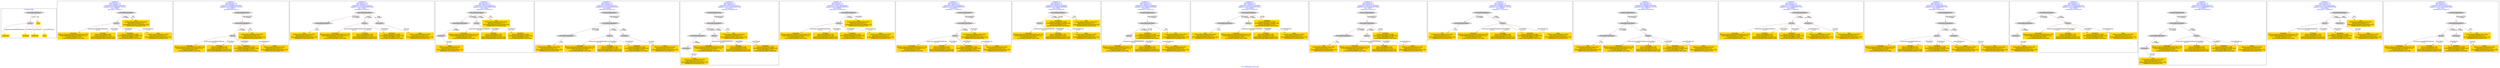 digraph n0 {
fontcolor="blue"
remincross="true"
label="s18-s-indianapolis-artists.xml"
subgraph cluster_0 {
label="1-correct model"
n2[style="filled",color="white",fillcolor="lightgray",label="CulturalHeritageObject1"];
n3[style="filled",color="white",fillcolor="lightgray",label="Person1"];
n4[shape="plaintext",style="filled",fillcolor="gold",label="title"];
n5[shape="plaintext",style="filled",fillcolor="gold",label="nationality"];
n6[shape="plaintext",style="filled",fillcolor="gold",label="birthDate"];
n7[shape="plaintext",style="filled",fillcolor="gold",label="deathDate"];
n8[shape="plaintext",style="filled",fillcolor="gold",label="name"];
}
subgraph cluster_1 {
label="candidate 0\nlink coherence:1.0\nnode coherence:1.0\nconfidence:0.49048897202399644\nmapping score:0.5968296573413322\ncost:5.99986\n-precision:1.0-recall:1.0"
n10[style="filled",color="white",fillcolor="lightgray",label="CulturalHeritageObject1"];
n11[style="filled",color="white",fillcolor="lightgray",label="Person1"];
n12[shape="plaintext",style="filled",fillcolor="gold",label="nationality\n[Person,countryAssociatedWithThePerson,0.716]\n[CulturalHeritageObject,provenance,0.113]\n[Concept,prefLabel,0.103]\n[CulturalHeritageObject,title,0.068]"];
n13[shape="plaintext",style="filled",fillcolor="gold",label="birthDate\n[Person,dateOfBirth,0.48]\n[Person,dateOfDeath,0.245]\n[CulturalHeritageObject,created,0.237]\n[Person,biographicalInformation,0.038]"];
n14[shape="plaintext",style="filled",fillcolor="gold",label="deathDate\n[Person,dateOfDeath,0.466]\n[CulturalHeritageObject,created,0.304]\n[Person,dateOfBirth,0.163]\n[CulturalHeritageObject,title,0.066]"];
n15[shape="plaintext",style="filled",fillcolor="gold",label="title\n[CulturalHeritageObject,title,0.361]\n[Document,classLink,0.271]\n[CulturalHeritageObject,description,0.205]\n[WebResource,classLink,0.162]"];
n16[shape="plaintext",style="filled",fillcolor="gold",label="name\n[Person,nameOfThePerson,0.429]\n[Document,classLink,0.315]\n[CulturalHeritageObject,provenance,0.134]\n[WebResource,classLink,0.122]"];
}
subgraph cluster_2 {
label="candidate 1\nlink coherence:1.0\nnode coherence:1.0\nconfidence:0.49048897202399644\nmapping score:0.5968296573413322\ncost:6.99974\n-precision:0.86-recall:1.0"
n18[style="filled",color="white",fillcolor="lightgray",label="CulturalHeritageObject1"];
n19[style="filled",color="white",fillcolor="lightgray",label="Person1"];
n20[style="filled",color="white",fillcolor="lightgray",label="EuropeanaAggregation1"];
n21[shape="plaintext",style="filled",fillcolor="gold",label="nationality\n[Person,countryAssociatedWithThePerson,0.716]\n[CulturalHeritageObject,provenance,0.113]\n[Concept,prefLabel,0.103]\n[CulturalHeritageObject,title,0.068]"];
n22[shape="plaintext",style="filled",fillcolor="gold",label="birthDate\n[Person,dateOfBirth,0.48]\n[Person,dateOfDeath,0.245]\n[CulturalHeritageObject,created,0.237]\n[Person,biographicalInformation,0.038]"];
n23[shape="plaintext",style="filled",fillcolor="gold",label="deathDate\n[Person,dateOfDeath,0.466]\n[CulturalHeritageObject,created,0.304]\n[Person,dateOfBirth,0.163]\n[CulturalHeritageObject,title,0.066]"];
n24[shape="plaintext",style="filled",fillcolor="gold",label="title\n[CulturalHeritageObject,title,0.361]\n[Document,classLink,0.271]\n[CulturalHeritageObject,description,0.205]\n[WebResource,classLink,0.162]"];
n25[shape="plaintext",style="filled",fillcolor="gold",label="name\n[Person,nameOfThePerson,0.429]\n[Document,classLink,0.315]\n[CulturalHeritageObject,provenance,0.134]\n[WebResource,classLink,0.122]"];
}
subgraph cluster_3 {
label="candidate 10\nlink coherence:1.0\nnode coherence:1.0\nconfidence:0.4678135405285161\nmapping score:0.5559378468428388\ncost:7.99981\n-precision:0.5-recall:0.67"
n27[style="filled",color="white",fillcolor="lightgray",label="CulturalHeritageObject1"];
n28[style="filled",color="white",fillcolor="lightgray",label="CulturalHeritageObject2"];
n29[style="filled",color="white",fillcolor="lightgray",label="Person1"];
n30[style="filled",color="white",fillcolor="lightgray",label="Document1"];
n31[shape="plaintext",style="filled",fillcolor="gold",label="nationality\n[Person,countryAssociatedWithThePerson,0.716]\n[CulturalHeritageObject,provenance,0.113]\n[Concept,prefLabel,0.103]\n[CulturalHeritageObject,title,0.068]"];
n32[shape="plaintext",style="filled",fillcolor="gold",label="name\n[Person,nameOfThePerson,0.429]\n[Document,classLink,0.315]\n[CulturalHeritageObject,provenance,0.134]\n[WebResource,classLink,0.122]"];
n33[shape="plaintext",style="filled",fillcolor="gold",label="birthDate\n[Person,dateOfBirth,0.48]\n[Person,dateOfDeath,0.245]\n[CulturalHeritageObject,created,0.237]\n[Person,biographicalInformation,0.038]"];
n34[shape="plaintext",style="filled",fillcolor="gold",label="deathDate\n[Person,dateOfDeath,0.466]\n[CulturalHeritageObject,created,0.304]\n[Person,dateOfBirth,0.163]\n[CulturalHeritageObject,title,0.066]"];
n35[shape="plaintext",style="filled",fillcolor="gold",label="title\n[CulturalHeritageObject,title,0.361]\n[Document,classLink,0.271]\n[CulturalHeritageObject,description,0.205]\n[WebResource,classLink,0.162]"];
}
subgraph cluster_4 {
label="candidate 11\nlink coherence:1.0\nnode coherence:1.0\nconfidence:0.4678135405285161\nmapping score:0.5559378468428388\ncost:7.99983\n-precision:0.62-recall:0.83"
n37[style="filled",color="white",fillcolor="lightgray",label="CulturalHeritageObject1"];
n38[style="filled",color="white",fillcolor="lightgray",label="CulturalHeritageObject2"];
n39[style="filled",color="white",fillcolor="lightgray",label="Person1"];
n40[style="filled",color="white",fillcolor="lightgray",label="Document2"];
n41[shape="plaintext",style="filled",fillcolor="gold",label="nationality\n[Person,countryAssociatedWithThePerson,0.716]\n[CulturalHeritageObject,provenance,0.113]\n[Concept,prefLabel,0.103]\n[CulturalHeritageObject,title,0.068]"];
n42[shape="plaintext",style="filled",fillcolor="gold",label="birthDate\n[Person,dateOfBirth,0.48]\n[Person,dateOfDeath,0.245]\n[CulturalHeritageObject,created,0.237]\n[Person,biographicalInformation,0.038]"];
n43[shape="plaintext",style="filled",fillcolor="gold",label="deathDate\n[Person,dateOfDeath,0.466]\n[CulturalHeritageObject,created,0.304]\n[Person,dateOfBirth,0.163]\n[CulturalHeritageObject,title,0.066]"];
n44[shape="plaintext",style="filled",fillcolor="gold",label="title\n[CulturalHeritageObject,title,0.361]\n[Document,classLink,0.271]\n[CulturalHeritageObject,description,0.205]\n[WebResource,classLink,0.162]"];
n45[shape="plaintext",style="filled",fillcolor="gold",label="name\n[Person,nameOfThePerson,0.429]\n[Document,classLink,0.315]\n[CulturalHeritageObject,provenance,0.134]\n[WebResource,classLink,0.122]"];
}
subgraph cluster_5 {
label="candidate 12\nlink coherence:1.0\nnode coherence:1.0\nconfidence:0.4678135405285161\nmapping score:0.5559378468428388\ncost:8.99969\n-precision:0.44-recall:0.67"
n47[style="filled",color="white",fillcolor="lightgray",label="CulturalHeritageObject1"];
n48[style="filled",color="white",fillcolor="lightgray",label="CulturalHeritageObject2"];
n49[style="filled",color="white",fillcolor="lightgray",label="Person1"];
n50[style="filled",color="white",fillcolor="lightgray",label="Document1"];
n51[style="filled",color="white",fillcolor="lightgray",label="EuropeanaAggregation1"];
n52[shape="plaintext",style="filled",fillcolor="gold",label="nationality\n[Person,countryAssociatedWithThePerson,0.716]\n[CulturalHeritageObject,provenance,0.113]\n[Concept,prefLabel,0.103]\n[CulturalHeritageObject,title,0.068]"];
n53[shape="plaintext",style="filled",fillcolor="gold",label="name\n[Person,nameOfThePerson,0.429]\n[Document,classLink,0.315]\n[CulturalHeritageObject,provenance,0.134]\n[WebResource,classLink,0.122]"];
n54[shape="plaintext",style="filled",fillcolor="gold",label="birthDate\n[Person,dateOfBirth,0.48]\n[Person,dateOfDeath,0.245]\n[CulturalHeritageObject,created,0.237]\n[Person,biographicalInformation,0.038]"];
n55[shape="plaintext",style="filled",fillcolor="gold",label="deathDate\n[Person,dateOfDeath,0.466]\n[CulturalHeritageObject,created,0.304]\n[Person,dateOfBirth,0.163]\n[CulturalHeritageObject,title,0.066]"];
n56[shape="plaintext",style="filled",fillcolor="gold",label="title\n[CulturalHeritageObject,title,0.361]\n[Document,classLink,0.271]\n[CulturalHeritageObject,description,0.205]\n[WebResource,classLink,0.162]"];
}
subgraph cluster_6 {
label="candidate 13\nlink coherence:1.0\nnode coherence:1.0\nconfidence:0.4678135405285161\nmapping score:0.5559378468428388\ncost:8.99971\n-precision:0.56-recall:0.83"
n58[style="filled",color="white",fillcolor="lightgray",label="CulturalHeritageObject1"];
n59[style="filled",color="white",fillcolor="lightgray",label="CulturalHeritageObject2"];
n60[style="filled",color="white",fillcolor="lightgray",label="Person1"];
n61[style="filled",color="white",fillcolor="lightgray",label="Document2"];
n62[style="filled",color="white",fillcolor="lightgray",label="EuropeanaAggregation1"];
n63[shape="plaintext",style="filled",fillcolor="gold",label="nationality\n[Person,countryAssociatedWithThePerson,0.716]\n[CulturalHeritageObject,provenance,0.113]\n[Concept,prefLabel,0.103]\n[CulturalHeritageObject,title,0.068]"];
n64[shape="plaintext",style="filled",fillcolor="gold",label="birthDate\n[Person,dateOfBirth,0.48]\n[Person,dateOfDeath,0.245]\n[CulturalHeritageObject,created,0.237]\n[Person,biographicalInformation,0.038]"];
n65[shape="plaintext",style="filled",fillcolor="gold",label="deathDate\n[Person,dateOfDeath,0.466]\n[CulturalHeritageObject,created,0.304]\n[Person,dateOfBirth,0.163]\n[CulturalHeritageObject,title,0.066]"];
n66[shape="plaintext",style="filled",fillcolor="gold",label="title\n[CulturalHeritageObject,title,0.361]\n[Document,classLink,0.271]\n[CulturalHeritageObject,description,0.205]\n[WebResource,classLink,0.162]"];
n67[shape="plaintext",style="filled",fillcolor="gold",label="name\n[Person,nameOfThePerson,0.429]\n[Document,classLink,0.315]\n[CulturalHeritageObject,provenance,0.134]\n[WebResource,classLink,0.122]"];
}
subgraph cluster_7 {
label="candidate 14\nlink coherence:1.0\nnode coherence:1.0\nconfidence:0.4593174405906426\nmapping score:0.5864391468635476\ncost:5.99986\n-precision:0.83-recall:0.83"
n69[style="filled",color="white",fillcolor="lightgray",label="CulturalHeritageObject1"];
n70[style="filled",color="white",fillcolor="lightgray",label="Person1"];
n71[shape="plaintext",style="filled",fillcolor="gold",label="nationality\n[Person,countryAssociatedWithThePerson,0.716]\n[CulturalHeritageObject,provenance,0.113]\n[Concept,prefLabel,0.103]\n[CulturalHeritageObject,title,0.068]"];
n72[shape="plaintext",style="filled",fillcolor="gold",label="birthDate\n[Person,dateOfBirth,0.48]\n[Person,dateOfDeath,0.245]\n[CulturalHeritageObject,created,0.237]\n[Person,biographicalInformation,0.038]"];
n73[shape="plaintext",style="filled",fillcolor="gold",label="deathDate\n[Person,dateOfDeath,0.466]\n[CulturalHeritageObject,created,0.304]\n[Person,dateOfBirth,0.163]\n[CulturalHeritageObject,title,0.066]"];
n74[shape="plaintext",style="filled",fillcolor="gold",label="title\n[CulturalHeritageObject,title,0.361]\n[Document,classLink,0.271]\n[CulturalHeritageObject,description,0.205]\n[WebResource,classLink,0.162]"];
n75[shape="plaintext",style="filled",fillcolor="gold",label="name\n[Person,nameOfThePerson,0.429]\n[Document,classLink,0.315]\n[CulturalHeritageObject,provenance,0.134]\n[WebResource,classLink,0.122]"];
}
subgraph cluster_8 {
label="candidate 15\nlink coherence:1.0\nnode coherence:1.0\nconfidence:0.4593174405906426\nmapping score:0.5864391468635476\ncost:6.99974\n-precision:0.71-recall:0.83"
n77[style="filled",color="white",fillcolor="lightgray",label="CulturalHeritageObject1"];
n78[style="filled",color="white",fillcolor="lightgray",label="Person1"];
n79[style="filled",color="white",fillcolor="lightgray",label="EuropeanaAggregation1"];
n80[shape="plaintext",style="filled",fillcolor="gold",label="nationality\n[Person,countryAssociatedWithThePerson,0.716]\n[CulturalHeritageObject,provenance,0.113]\n[Concept,prefLabel,0.103]\n[CulturalHeritageObject,title,0.068]"];
n81[shape="plaintext",style="filled",fillcolor="gold",label="birthDate\n[Person,dateOfBirth,0.48]\n[Person,dateOfDeath,0.245]\n[CulturalHeritageObject,created,0.237]\n[Person,biographicalInformation,0.038]"];
n82[shape="plaintext",style="filled",fillcolor="gold",label="deathDate\n[Person,dateOfDeath,0.466]\n[CulturalHeritageObject,created,0.304]\n[Person,dateOfBirth,0.163]\n[CulturalHeritageObject,title,0.066]"];
n83[shape="plaintext",style="filled",fillcolor="gold",label="title\n[CulturalHeritageObject,title,0.361]\n[Document,classLink,0.271]\n[CulturalHeritageObject,description,0.205]\n[WebResource,classLink,0.162]"];
n84[shape="plaintext",style="filled",fillcolor="gold",label="name\n[Person,nameOfThePerson,0.429]\n[Document,classLink,0.315]\n[CulturalHeritageObject,provenance,0.134]\n[WebResource,classLink,0.122]"];
}
subgraph cluster_9 {
label="candidate 16\nlink coherence:1.0\nnode coherence:1.0\nconfidence:0.45804579214689484\nmapping score:0.586015264048965\ncost:5.99986\n-precision:0.83-recall:0.83"
n86[style="filled",color="white",fillcolor="lightgray",label="CulturalHeritageObject1"];
n87[style="filled",color="white",fillcolor="lightgray",label="Person1"];
n88[shape="plaintext",style="filled",fillcolor="gold",label="nationality\n[Person,countryAssociatedWithThePerson,0.716]\n[CulturalHeritageObject,provenance,0.113]\n[Concept,prefLabel,0.103]\n[CulturalHeritageObject,title,0.068]"];
n89[shape="plaintext",style="filled",fillcolor="gold",label="birthDate\n[Person,dateOfBirth,0.48]\n[Person,dateOfDeath,0.245]\n[CulturalHeritageObject,created,0.237]\n[Person,biographicalInformation,0.038]"];
n90[shape="plaintext",style="filled",fillcolor="gold",label="deathDate\n[Person,dateOfDeath,0.466]\n[CulturalHeritageObject,created,0.304]\n[Person,dateOfBirth,0.163]\n[CulturalHeritageObject,title,0.066]"];
n91[shape="plaintext",style="filled",fillcolor="gold",label="title\n[CulturalHeritageObject,title,0.361]\n[Document,classLink,0.271]\n[CulturalHeritageObject,description,0.205]\n[WebResource,classLink,0.162]"];
n92[shape="plaintext",style="filled",fillcolor="gold",label="name\n[Person,nameOfThePerson,0.429]\n[Document,classLink,0.315]\n[CulturalHeritageObject,provenance,0.134]\n[WebResource,classLink,0.122]"];
}
subgraph cluster_10 {
label="candidate 17\nlink coherence:1.0\nnode coherence:1.0\nconfidence:0.45804579214689484\nmapping score:0.586015264048965\ncost:6.99974\n-precision:0.71-recall:0.83"
n94[style="filled",color="white",fillcolor="lightgray",label="CulturalHeritageObject1"];
n95[style="filled",color="white",fillcolor="lightgray",label="Person1"];
n96[style="filled",color="white",fillcolor="lightgray",label="EuropeanaAggregation1"];
n97[shape="plaintext",style="filled",fillcolor="gold",label="nationality\n[Person,countryAssociatedWithThePerson,0.716]\n[CulturalHeritageObject,provenance,0.113]\n[Concept,prefLabel,0.103]\n[CulturalHeritageObject,title,0.068]"];
n98[shape="plaintext",style="filled",fillcolor="gold",label="birthDate\n[Person,dateOfBirth,0.48]\n[Person,dateOfDeath,0.245]\n[CulturalHeritageObject,created,0.237]\n[Person,biographicalInformation,0.038]"];
n99[shape="plaintext",style="filled",fillcolor="gold",label="deathDate\n[Person,dateOfDeath,0.466]\n[CulturalHeritageObject,created,0.304]\n[Person,dateOfBirth,0.163]\n[CulturalHeritageObject,title,0.066]"];
n100[shape="plaintext",style="filled",fillcolor="gold",label="title\n[CulturalHeritageObject,title,0.361]\n[Document,classLink,0.271]\n[CulturalHeritageObject,description,0.205]\n[WebResource,classLink,0.162]"];
n101[shape="plaintext",style="filled",fillcolor="gold",label="name\n[Person,nameOfThePerson,0.429]\n[Document,classLink,0.315]\n[CulturalHeritageObject,provenance,0.134]\n[WebResource,classLink,0.122]"];
}
subgraph cluster_11 {
label="candidate 18\nlink coherence:1.0\nnode coherence:1.0\nconfidence:0.45804579214689484\nmapping score:0.5526819307156315\ncost:6.99984\n-precision:0.57-recall:0.67"
n103[style="filled",color="white",fillcolor="lightgray",label="CulturalHeritageObject1"];
n104[style="filled",color="white",fillcolor="lightgray",label="CulturalHeritageObject2"];
n105[style="filled",color="white",fillcolor="lightgray",label="Person1"];
n106[shape="plaintext",style="filled",fillcolor="gold",label="nationality\n[Person,countryAssociatedWithThePerson,0.716]\n[CulturalHeritageObject,provenance,0.113]\n[Concept,prefLabel,0.103]\n[CulturalHeritageObject,title,0.068]"];
n107[shape="plaintext",style="filled",fillcolor="gold",label="birthDate\n[Person,dateOfBirth,0.48]\n[Person,dateOfDeath,0.245]\n[CulturalHeritageObject,created,0.237]\n[Person,biographicalInformation,0.038]"];
n108[shape="plaintext",style="filled",fillcolor="gold",label="deathDate\n[Person,dateOfDeath,0.466]\n[CulturalHeritageObject,created,0.304]\n[Person,dateOfBirth,0.163]\n[CulturalHeritageObject,title,0.066]"];
n109[shape="plaintext",style="filled",fillcolor="gold",label="title\n[CulturalHeritageObject,title,0.361]\n[Document,classLink,0.271]\n[CulturalHeritageObject,description,0.205]\n[WebResource,classLink,0.162]"];
n110[shape="plaintext",style="filled",fillcolor="gold",label="name\n[Person,nameOfThePerson,0.429]\n[Document,classLink,0.315]\n[CulturalHeritageObject,provenance,0.134]\n[WebResource,classLink,0.122]"];
}
subgraph cluster_12 {
label="candidate 19\nlink coherence:1.0\nnode coherence:1.0\nconfidence:0.45804579214689484\nmapping score:0.5526819307156315\ncost:7.99972\n-precision:0.5-recall:0.67"
n112[style="filled",color="white",fillcolor="lightgray",label="CulturalHeritageObject1"];
n113[style="filled",color="white",fillcolor="lightgray",label="CulturalHeritageObject2"];
n114[style="filled",color="white",fillcolor="lightgray",label="Person1"];
n115[style="filled",color="white",fillcolor="lightgray",label="EuropeanaAggregation1"];
n116[shape="plaintext",style="filled",fillcolor="gold",label="nationality\n[Person,countryAssociatedWithThePerson,0.716]\n[CulturalHeritageObject,provenance,0.113]\n[Concept,prefLabel,0.103]\n[CulturalHeritageObject,title,0.068]"];
n117[shape="plaintext",style="filled",fillcolor="gold",label="birthDate\n[Person,dateOfBirth,0.48]\n[Person,dateOfDeath,0.245]\n[CulturalHeritageObject,created,0.237]\n[Person,biographicalInformation,0.038]"];
n118[shape="plaintext",style="filled",fillcolor="gold",label="deathDate\n[Person,dateOfDeath,0.466]\n[CulturalHeritageObject,created,0.304]\n[Person,dateOfBirth,0.163]\n[CulturalHeritageObject,title,0.066]"];
n119[shape="plaintext",style="filled",fillcolor="gold",label="title\n[CulturalHeritageObject,title,0.361]\n[Document,classLink,0.271]\n[CulturalHeritageObject,description,0.205]\n[WebResource,classLink,0.162]"];
n120[shape="plaintext",style="filled",fillcolor="gold",label="name\n[Person,nameOfThePerson,0.429]\n[Document,classLink,0.315]\n[CulturalHeritageObject,provenance,0.134]\n[WebResource,classLink,0.122]"];
}
subgraph cluster_13 {
label="candidate 2\nlink coherence:1.0\nnode coherence:1.0\nconfidence:0.49048897202399644\nmapping score:0.5968296573413322\ncost:6.99984\n-precision:0.71-recall:0.83"
n122[style="filled",color="white",fillcolor="lightgray",label="CulturalHeritageObject1"];
n123[style="filled",color="white",fillcolor="lightgray",label="CulturalHeritageObject2"];
n124[style="filled",color="white",fillcolor="lightgray",label="Person1"];
n125[shape="plaintext",style="filled",fillcolor="gold",label="nationality\n[Person,countryAssociatedWithThePerson,0.716]\n[CulturalHeritageObject,provenance,0.113]\n[Concept,prefLabel,0.103]\n[CulturalHeritageObject,title,0.068]"];
n126[shape="plaintext",style="filled",fillcolor="gold",label="birthDate\n[Person,dateOfBirth,0.48]\n[Person,dateOfDeath,0.245]\n[CulturalHeritageObject,created,0.237]\n[Person,biographicalInformation,0.038]"];
n127[shape="plaintext",style="filled",fillcolor="gold",label="deathDate\n[Person,dateOfDeath,0.466]\n[CulturalHeritageObject,created,0.304]\n[Person,dateOfBirth,0.163]\n[CulturalHeritageObject,title,0.066]"];
n128[shape="plaintext",style="filled",fillcolor="gold",label="title\n[CulturalHeritageObject,title,0.361]\n[Document,classLink,0.271]\n[CulturalHeritageObject,description,0.205]\n[WebResource,classLink,0.162]"];
n129[shape="plaintext",style="filled",fillcolor="gold",label="name\n[Person,nameOfThePerson,0.429]\n[Document,classLink,0.315]\n[CulturalHeritageObject,provenance,0.134]\n[WebResource,classLink,0.122]"];
}
subgraph cluster_14 {
label="candidate 3\nlink coherence:1.0\nnode coherence:1.0\nconfidence:0.49048897202399644\nmapping score:0.5968296573413322\ncost:7.99972\n-precision:0.62-recall:0.83"
n131[style="filled",color="white",fillcolor="lightgray",label="CulturalHeritageObject1"];
n132[style="filled",color="white",fillcolor="lightgray",label="CulturalHeritageObject2"];
n133[style="filled",color="white",fillcolor="lightgray",label="Person1"];
n134[style="filled",color="white",fillcolor="lightgray",label="EuropeanaAggregation1"];
n135[shape="plaintext",style="filled",fillcolor="gold",label="nationality\n[Person,countryAssociatedWithThePerson,0.716]\n[CulturalHeritageObject,provenance,0.113]\n[Concept,prefLabel,0.103]\n[CulturalHeritageObject,title,0.068]"];
n136[shape="plaintext",style="filled",fillcolor="gold",label="birthDate\n[Person,dateOfBirth,0.48]\n[Person,dateOfDeath,0.245]\n[CulturalHeritageObject,created,0.237]\n[Person,biographicalInformation,0.038]"];
n137[shape="plaintext",style="filled",fillcolor="gold",label="deathDate\n[Person,dateOfDeath,0.466]\n[CulturalHeritageObject,created,0.304]\n[Person,dateOfBirth,0.163]\n[CulturalHeritageObject,title,0.066]"];
n138[shape="plaintext",style="filled",fillcolor="gold",label="title\n[CulturalHeritageObject,title,0.361]\n[Document,classLink,0.271]\n[CulturalHeritageObject,description,0.205]\n[WebResource,classLink,0.162]"];
n139[shape="plaintext",style="filled",fillcolor="gold",label="name\n[Person,nameOfThePerson,0.429]\n[Document,classLink,0.315]\n[CulturalHeritageObject,provenance,0.134]\n[WebResource,classLink,0.122]"];
}
subgraph cluster_15 {
label="candidate 4\nlink coherence:1.0\nnode coherence:1.0\nconfidence:0.47242990796822937\nmapping score:0.5908099693227432\ncost:6.99983\n-precision:0.71-recall:0.83"
n141[style="filled",color="white",fillcolor="lightgray",label="CulturalHeritageObject1"];
n142[style="filled",color="white",fillcolor="lightgray",label="Person1"];
n143[style="filled",color="white",fillcolor="lightgray",label="Document1"];
n144[shape="plaintext",style="filled",fillcolor="gold",label="nationality\n[Person,countryAssociatedWithThePerson,0.716]\n[CulturalHeritageObject,provenance,0.113]\n[Concept,prefLabel,0.103]\n[CulturalHeritageObject,title,0.068]"];
n145[shape="plaintext",style="filled",fillcolor="gold",label="birthDate\n[Person,dateOfBirth,0.48]\n[Person,dateOfDeath,0.245]\n[CulturalHeritageObject,created,0.237]\n[Person,biographicalInformation,0.038]"];
n146[shape="plaintext",style="filled",fillcolor="gold",label="title\n[CulturalHeritageObject,title,0.361]\n[Document,classLink,0.271]\n[CulturalHeritageObject,description,0.205]\n[WebResource,classLink,0.162]"];
n147[shape="plaintext",style="filled",fillcolor="gold",label="deathDate\n[Person,dateOfDeath,0.466]\n[CulturalHeritageObject,created,0.304]\n[Person,dateOfBirth,0.163]\n[CulturalHeritageObject,title,0.066]"];
n148[shape="plaintext",style="filled",fillcolor="gold",label="name\n[Person,nameOfThePerson,0.429]\n[Document,classLink,0.315]\n[CulturalHeritageObject,provenance,0.134]\n[WebResource,classLink,0.122]"];
}
subgraph cluster_16 {
label="candidate 5\nlink coherence:1.0\nnode coherence:1.0\nconfidence:0.47242990796822937\nmapping score:0.5908099693227432\ncost:7.99971\n-precision:0.62-recall:0.83"
n150[style="filled",color="white",fillcolor="lightgray",label="CulturalHeritageObject1"];
n151[style="filled",color="white",fillcolor="lightgray",label="Person1"];
n152[style="filled",color="white",fillcolor="lightgray",label="Document1"];
n153[style="filled",color="white",fillcolor="lightgray",label="EuropeanaAggregation1"];
n154[shape="plaintext",style="filled",fillcolor="gold",label="nationality\n[Person,countryAssociatedWithThePerson,0.716]\n[CulturalHeritageObject,provenance,0.113]\n[Concept,prefLabel,0.103]\n[CulturalHeritageObject,title,0.068]"];
n155[shape="plaintext",style="filled",fillcolor="gold",label="birthDate\n[Person,dateOfBirth,0.48]\n[Person,dateOfDeath,0.245]\n[CulturalHeritageObject,created,0.237]\n[Person,biographicalInformation,0.038]"];
n156[shape="plaintext",style="filled",fillcolor="gold",label="title\n[CulturalHeritageObject,title,0.361]\n[Document,classLink,0.271]\n[CulturalHeritageObject,description,0.205]\n[WebResource,classLink,0.162]"];
n157[shape="plaintext",style="filled",fillcolor="gold",label="deathDate\n[Person,dateOfDeath,0.466]\n[CulturalHeritageObject,created,0.304]\n[Person,dateOfBirth,0.163]\n[CulturalHeritageObject,title,0.066]"];
n158[shape="plaintext",style="filled",fillcolor="gold",label="name\n[Person,nameOfThePerson,0.429]\n[Document,classLink,0.315]\n[CulturalHeritageObject,provenance,0.134]\n[WebResource,classLink,0.122]"];
}
subgraph cluster_17 {
label="candidate 6\nlink coherence:1.0\nnode coherence:1.0\nconfidence:0.47242990796822937\nmapping score:0.5908099693227432\ncost:7.99983\n-precision:0.62-recall:0.83"
n160[style="filled",color="white",fillcolor="lightgray",label="CulturalHeritageObject1"];
n161[style="filled",color="white",fillcolor="lightgray",label="CulturalHeritageObject2"];
n162[style="filled",color="white",fillcolor="lightgray",label="Person1"];
n163[style="filled",color="white",fillcolor="lightgray",label="Document2"];
n164[shape="plaintext",style="filled",fillcolor="gold",label="nationality\n[Person,countryAssociatedWithThePerson,0.716]\n[CulturalHeritageObject,provenance,0.113]\n[Concept,prefLabel,0.103]\n[CulturalHeritageObject,title,0.068]"];
n165[shape="plaintext",style="filled",fillcolor="gold",label="birthDate\n[Person,dateOfBirth,0.48]\n[Person,dateOfDeath,0.245]\n[CulturalHeritageObject,created,0.237]\n[Person,biographicalInformation,0.038]"];
n166[shape="plaintext",style="filled",fillcolor="gold",label="deathDate\n[Person,dateOfDeath,0.466]\n[CulturalHeritageObject,created,0.304]\n[Person,dateOfBirth,0.163]\n[CulturalHeritageObject,title,0.066]"];
n167[shape="plaintext",style="filled",fillcolor="gold",label="title\n[CulturalHeritageObject,title,0.361]\n[Document,classLink,0.271]\n[CulturalHeritageObject,description,0.205]\n[WebResource,classLink,0.162]"];
n168[shape="plaintext",style="filled",fillcolor="gold",label="name\n[Person,nameOfThePerson,0.429]\n[Document,classLink,0.315]\n[CulturalHeritageObject,provenance,0.134]\n[WebResource,classLink,0.122]"];
}
subgraph cluster_18 {
label="candidate 7\nlink coherence:1.0\nnode coherence:1.0\nconfidence:0.47242990796822937\nmapping score:0.5908099693227432\ncost:8.99971\n-precision:0.56-recall:0.83"
n170[style="filled",color="white",fillcolor="lightgray",label="CulturalHeritageObject1"];
n171[style="filled",color="white",fillcolor="lightgray",label="CulturalHeritageObject2"];
n172[style="filled",color="white",fillcolor="lightgray",label="Person1"];
n173[style="filled",color="white",fillcolor="lightgray",label="Document2"];
n174[style="filled",color="white",fillcolor="lightgray",label="EuropeanaAggregation1"];
n175[shape="plaintext",style="filled",fillcolor="gold",label="nationality\n[Person,countryAssociatedWithThePerson,0.716]\n[CulturalHeritageObject,provenance,0.113]\n[Concept,prefLabel,0.103]\n[CulturalHeritageObject,title,0.068]"];
n176[shape="plaintext",style="filled",fillcolor="gold",label="birthDate\n[Person,dateOfBirth,0.48]\n[Person,dateOfDeath,0.245]\n[CulturalHeritageObject,created,0.237]\n[Person,biographicalInformation,0.038]"];
n177[shape="plaintext",style="filled",fillcolor="gold",label="deathDate\n[Person,dateOfDeath,0.466]\n[CulturalHeritageObject,created,0.304]\n[Person,dateOfBirth,0.163]\n[CulturalHeritageObject,title,0.066]"];
n178[shape="plaintext",style="filled",fillcolor="gold",label="title\n[CulturalHeritageObject,title,0.361]\n[Document,classLink,0.271]\n[CulturalHeritageObject,description,0.205]\n[WebResource,classLink,0.162]"];
n179[shape="plaintext",style="filled",fillcolor="gold",label="name\n[Person,nameOfThePerson,0.429]\n[Document,classLink,0.315]\n[CulturalHeritageObject,provenance,0.134]\n[WebResource,classLink,0.122]"];
}
subgraph cluster_19 {
label="candidate 8\nlink coherence:1.0\nnode coherence:1.0\nconfidence:0.4678135405285161\nmapping score:0.5559378468428388\ncost:6.99983\n-precision:0.71-recall:0.83"
n181[style="filled",color="white",fillcolor="lightgray",label="CulturalHeritageObject1"];
n182[style="filled",color="white",fillcolor="lightgray",label="Person1"];
n183[style="filled",color="white",fillcolor="lightgray",label="Document1"];
n184[shape="plaintext",style="filled",fillcolor="gold",label="nationality\n[Person,countryAssociatedWithThePerson,0.716]\n[CulturalHeritageObject,provenance,0.113]\n[Concept,prefLabel,0.103]\n[CulturalHeritageObject,title,0.068]"];
n185[shape="plaintext",style="filled",fillcolor="gold",label="name\n[Person,nameOfThePerson,0.429]\n[Document,classLink,0.315]\n[CulturalHeritageObject,provenance,0.134]\n[WebResource,classLink,0.122]"];
n186[shape="plaintext",style="filled",fillcolor="gold",label="birthDate\n[Person,dateOfBirth,0.48]\n[Person,dateOfDeath,0.245]\n[CulturalHeritageObject,created,0.237]\n[Person,biographicalInformation,0.038]"];
n187[shape="plaintext",style="filled",fillcolor="gold",label="deathDate\n[Person,dateOfDeath,0.466]\n[CulturalHeritageObject,created,0.304]\n[Person,dateOfBirth,0.163]\n[CulturalHeritageObject,title,0.066]"];
n188[shape="plaintext",style="filled",fillcolor="gold",label="title\n[CulturalHeritageObject,title,0.361]\n[Document,classLink,0.271]\n[CulturalHeritageObject,description,0.205]\n[WebResource,classLink,0.162]"];
}
subgraph cluster_20 {
label="candidate 9\nlink coherence:1.0\nnode coherence:1.0\nconfidence:0.4678135405285161\nmapping score:0.5559378468428388\ncost:7.99971\n-precision:0.62-recall:0.83"
n190[style="filled",color="white",fillcolor="lightgray",label="CulturalHeritageObject1"];
n191[style="filled",color="white",fillcolor="lightgray",label="Person1"];
n192[style="filled",color="white",fillcolor="lightgray",label="Document1"];
n193[style="filled",color="white",fillcolor="lightgray",label="EuropeanaAggregation1"];
n194[shape="plaintext",style="filled",fillcolor="gold",label="nationality\n[Person,countryAssociatedWithThePerson,0.716]\n[CulturalHeritageObject,provenance,0.113]\n[Concept,prefLabel,0.103]\n[CulturalHeritageObject,title,0.068]"];
n195[shape="plaintext",style="filled",fillcolor="gold",label="name\n[Person,nameOfThePerson,0.429]\n[Document,classLink,0.315]\n[CulturalHeritageObject,provenance,0.134]\n[WebResource,classLink,0.122]"];
n196[shape="plaintext",style="filled",fillcolor="gold",label="birthDate\n[Person,dateOfBirth,0.48]\n[Person,dateOfDeath,0.245]\n[CulturalHeritageObject,created,0.237]\n[Person,biographicalInformation,0.038]"];
n197[shape="plaintext",style="filled",fillcolor="gold",label="deathDate\n[Person,dateOfDeath,0.466]\n[CulturalHeritageObject,created,0.304]\n[Person,dateOfBirth,0.163]\n[CulturalHeritageObject,title,0.066]"];
n198[shape="plaintext",style="filled",fillcolor="gold",label="title\n[CulturalHeritageObject,title,0.361]\n[Document,classLink,0.271]\n[CulturalHeritageObject,description,0.205]\n[WebResource,classLink,0.162]"];
}
n2 -> n3[color="brown",fontcolor="black",label="creator"]
n2 -> n4[color="brown",fontcolor="black",label="title"]
n3 -> n5[color="brown",fontcolor="black",label="countryAssociatedWithThePerson"]
n3 -> n6[color="brown",fontcolor="black",label="dateOfBirth"]
n3 -> n7[color="brown",fontcolor="black",label="dateOfDeath"]
n3 -> n8[color="brown",fontcolor="black",label="nameOfThePerson"]
n10 -> n11[color="brown",fontcolor="black",label="creator\nw=0.99986"]
n11 -> n12[color="brown",fontcolor="black",label="countryAssociatedWithThePerson\nw=1.0"]
n11 -> n13[color="brown",fontcolor="black",label="dateOfBirth\nw=1.0"]
n11 -> n14[color="brown",fontcolor="black",label="dateOfDeath\nw=1.0"]
n10 -> n15[color="brown",fontcolor="black",label="title\nw=1.0"]
n11 -> n16[color="brown",fontcolor="black",label="nameOfThePerson\nw=1.0"]
n18 -> n19[color="brown",fontcolor="black",label="creator\nw=0.99986"]
n20 -> n18[color="brown",fontcolor="black",label="aggregatedCHO\nw=0.99988"]
n19 -> n21[color="brown",fontcolor="black",label="countryAssociatedWithThePerson\nw=1.0"]
n19 -> n22[color="brown",fontcolor="black",label="dateOfBirth\nw=1.0"]
n19 -> n23[color="brown",fontcolor="black",label="dateOfDeath\nw=1.0"]
n18 -> n24[color="brown",fontcolor="black",label="title\nw=1.0"]
n19 -> n25[color="brown",fontcolor="black",label="nameOfThePerson\nw=1.0"]
n27 -> n28[color="brown",fontcolor="black",label="isRelatedTo\nw=0.99998"]
n27 -> n29[color="brown",fontcolor="black",label="creator\nw=0.99986"]
n27 -> n30[color="brown",fontcolor="black",label="page\nw=0.99997"]
n29 -> n31[color="brown",fontcolor="black",label="countryAssociatedWithThePerson\nw=1.0"]
n30 -> n32[color="brown",fontcolor="black",label="classLink\nw=1.0"]
n29 -> n33[color="brown",fontcolor="black",label="dateOfBirth\nw=1.0"]
n29 -> n34[color="brown",fontcolor="black",label="dateOfDeath\nw=1.0"]
n28 -> n35[color="brown",fontcolor="black",label="title\nw=1.0"]
n37 -> n38[color="brown",fontcolor="black",label="isRelatedTo\nw=0.99998"]
n37 -> n39[color="brown",fontcolor="black",label="creator\nw=0.99986"]
n38 -> n40[color="brown",fontcolor="black",label="page\nw=0.99999"]
n39 -> n41[color="brown",fontcolor="black",label="countryAssociatedWithThePerson\nw=1.0"]
n39 -> n42[color="brown",fontcolor="black",label="dateOfBirth\nw=1.0"]
n39 -> n43[color="brown",fontcolor="black",label="dateOfDeath\nw=1.0"]
n37 -> n44[color="brown",fontcolor="black",label="title\nw=1.0"]
n40 -> n45[color="brown",fontcolor="black",label="classLink\nw=1.0"]
n47 -> n48[color="brown",fontcolor="black",label="isRelatedTo\nw=0.99998"]
n47 -> n49[color="brown",fontcolor="black",label="creator\nw=0.99986"]
n47 -> n50[color="brown",fontcolor="black",label="page\nw=0.99997"]
n51 -> n47[color="brown",fontcolor="black",label="aggregatedCHO\nw=0.99988"]
n49 -> n52[color="brown",fontcolor="black",label="countryAssociatedWithThePerson\nw=1.0"]
n50 -> n53[color="brown",fontcolor="black",label="classLink\nw=1.0"]
n49 -> n54[color="brown",fontcolor="black",label="dateOfBirth\nw=1.0"]
n49 -> n55[color="brown",fontcolor="black",label="dateOfDeath\nw=1.0"]
n48 -> n56[color="brown",fontcolor="black",label="title\nw=1.0"]
n58 -> n59[color="brown",fontcolor="black",label="isRelatedTo\nw=0.99998"]
n58 -> n60[color="brown",fontcolor="black",label="creator\nw=0.99986"]
n59 -> n61[color="brown",fontcolor="black",label="page\nw=0.99999"]
n62 -> n58[color="brown",fontcolor="black",label="aggregatedCHO\nw=0.99988"]
n60 -> n63[color="brown",fontcolor="black",label="countryAssociatedWithThePerson\nw=1.0"]
n60 -> n64[color="brown",fontcolor="black",label="dateOfBirth\nw=1.0"]
n60 -> n65[color="brown",fontcolor="black",label="dateOfDeath\nw=1.0"]
n58 -> n66[color="brown",fontcolor="black",label="title\nw=1.0"]
n61 -> n67[color="brown",fontcolor="black",label="classLink\nw=1.0"]
n69 -> n70[color="brown",fontcolor="black",label="creator\nw=0.99986"]
n70 -> n71[color="brown",fontcolor="black",label="countryAssociatedWithThePerson\nw=1.0"]
n70 -> n72[color="brown",fontcolor="black",label="dateOfBirth\nw=1.0"]
n70 -> n73[color="brown",fontcolor="black",label="dateOfDeath\nw=1.0"]
n69 -> n74[color="brown",fontcolor="black",label="description\nw=1.0"]
n70 -> n75[color="brown",fontcolor="black",label="nameOfThePerson\nw=1.0"]
n77 -> n78[color="brown",fontcolor="black",label="creator\nw=0.99986"]
n79 -> n77[color="brown",fontcolor="black",label="aggregatedCHO\nw=0.99988"]
n78 -> n80[color="brown",fontcolor="black",label="countryAssociatedWithThePerson\nw=1.0"]
n78 -> n81[color="brown",fontcolor="black",label="dateOfBirth\nw=1.0"]
n78 -> n82[color="brown",fontcolor="black",label="dateOfDeath\nw=1.0"]
n77 -> n83[color="brown",fontcolor="black",label="description\nw=1.0"]
n78 -> n84[color="brown",fontcolor="black",label="nameOfThePerson\nw=1.0"]
n86 -> n87[color="brown",fontcolor="black",label="creator\nw=0.99986"]
n87 -> n88[color="brown",fontcolor="black",label="countryAssociatedWithThePerson\nw=1.0"]
n87 -> n89[color="brown",fontcolor="black",label="dateOfBirth\nw=1.0"]
n86 -> n90[color="brown",fontcolor="black",label="created\nw=1.0"]
n86 -> n91[color="brown",fontcolor="black",label="title\nw=1.0"]
n87 -> n92[color="brown",fontcolor="black",label="nameOfThePerson\nw=1.0"]
n94 -> n95[color="brown",fontcolor="black",label="creator\nw=0.99986"]
n96 -> n94[color="brown",fontcolor="black",label="aggregatedCHO\nw=0.99988"]
n95 -> n97[color="brown",fontcolor="black",label="countryAssociatedWithThePerson\nw=1.0"]
n95 -> n98[color="brown",fontcolor="black",label="dateOfBirth\nw=1.0"]
n94 -> n99[color="brown",fontcolor="black",label="created\nw=1.0"]
n94 -> n100[color="brown",fontcolor="black",label="title\nw=1.0"]
n95 -> n101[color="brown",fontcolor="black",label="nameOfThePerson\nw=1.0"]
n103 -> n104[color="brown",fontcolor="black",label="isRelatedTo\nw=0.99998"]
n103 -> n105[color="brown",fontcolor="black",label="creator\nw=0.99986"]
n105 -> n106[color="brown",fontcolor="black",label="countryAssociatedWithThePerson\nw=1.0"]
n105 -> n107[color="brown",fontcolor="black",label="dateOfBirth\nw=1.0"]
n103 -> n108[color="brown",fontcolor="black",label="created\nw=1.0"]
n104 -> n109[color="brown",fontcolor="black",label="title\nw=1.0"]
n105 -> n110[color="brown",fontcolor="black",label="nameOfThePerson\nw=1.0"]
n112 -> n113[color="brown",fontcolor="black",label="isRelatedTo\nw=0.99998"]
n112 -> n114[color="brown",fontcolor="black",label="creator\nw=0.99986"]
n115 -> n112[color="brown",fontcolor="black",label="aggregatedCHO\nw=0.99988"]
n114 -> n116[color="brown",fontcolor="black",label="countryAssociatedWithThePerson\nw=1.0"]
n114 -> n117[color="brown",fontcolor="black",label="dateOfBirth\nw=1.0"]
n112 -> n118[color="brown",fontcolor="black",label="created\nw=1.0"]
n113 -> n119[color="brown",fontcolor="black",label="title\nw=1.0"]
n114 -> n120[color="brown",fontcolor="black",label="nameOfThePerson\nw=1.0"]
n122 -> n123[color="brown",fontcolor="black",label="isRelatedTo\nw=0.99998"]
n122 -> n124[color="brown",fontcolor="black",label="creator\nw=0.99986"]
n124 -> n125[color="brown",fontcolor="black",label="countryAssociatedWithThePerson\nw=1.0"]
n124 -> n126[color="brown",fontcolor="black",label="dateOfBirth\nw=1.0"]
n124 -> n127[color="brown",fontcolor="black",label="dateOfDeath\nw=1.0"]
n123 -> n128[color="brown",fontcolor="black",label="title\nw=1.0"]
n124 -> n129[color="brown",fontcolor="black",label="nameOfThePerson\nw=1.0"]
n131 -> n132[color="brown",fontcolor="black",label="isRelatedTo\nw=0.99998"]
n131 -> n133[color="brown",fontcolor="black",label="creator\nw=0.99986"]
n134 -> n131[color="brown",fontcolor="black",label="aggregatedCHO\nw=0.99988"]
n133 -> n135[color="brown",fontcolor="black",label="countryAssociatedWithThePerson\nw=1.0"]
n133 -> n136[color="brown",fontcolor="black",label="dateOfBirth\nw=1.0"]
n133 -> n137[color="brown",fontcolor="black",label="dateOfDeath\nw=1.0"]
n132 -> n138[color="brown",fontcolor="black",label="title\nw=1.0"]
n133 -> n139[color="brown",fontcolor="black",label="nameOfThePerson\nw=1.0"]
n141 -> n142[color="brown",fontcolor="black",label="creator\nw=0.99986"]
n141 -> n143[color="brown",fontcolor="black",label="page\nw=0.99997"]
n142 -> n144[color="brown",fontcolor="black",label="countryAssociatedWithThePerson\nw=1.0"]
n142 -> n145[color="brown",fontcolor="black",label="dateOfBirth\nw=1.0"]
n143 -> n146[color="brown",fontcolor="black",label="classLink\nw=1.0"]
n142 -> n147[color="brown",fontcolor="black",label="dateOfDeath\nw=1.0"]
n142 -> n148[color="brown",fontcolor="black",label="nameOfThePerson\nw=1.0"]
n150 -> n151[color="brown",fontcolor="black",label="creator\nw=0.99986"]
n150 -> n152[color="brown",fontcolor="black",label="page\nw=0.99997"]
n153 -> n150[color="brown",fontcolor="black",label="aggregatedCHO\nw=0.99988"]
n151 -> n154[color="brown",fontcolor="black",label="countryAssociatedWithThePerson\nw=1.0"]
n151 -> n155[color="brown",fontcolor="black",label="dateOfBirth\nw=1.0"]
n152 -> n156[color="brown",fontcolor="black",label="classLink\nw=1.0"]
n151 -> n157[color="brown",fontcolor="black",label="dateOfDeath\nw=1.0"]
n151 -> n158[color="brown",fontcolor="black",label="nameOfThePerson\nw=1.0"]
n160 -> n161[color="brown",fontcolor="black",label="isRelatedTo\nw=0.99998"]
n160 -> n162[color="brown",fontcolor="black",label="creator\nw=0.99986"]
n161 -> n163[color="brown",fontcolor="black",label="page\nw=0.99999"]
n162 -> n164[color="brown",fontcolor="black",label="countryAssociatedWithThePerson\nw=1.0"]
n162 -> n165[color="brown",fontcolor="black",label="dateOfBirth\nw=1.0"]
n162 -> n166[color="brown",fontcolor="black",label="dateOfDeath\nw=1.0"]
n163 -> n167[color="brown",fontcolor="black",label="classLink\nw=1.0"]
n162 -> n168[color="brown",fontcolor="black",label="nameOfThePerson\nw=1.0"]
n170 -> n171[color="brown",fontcolor="black",label="isRelatedTo\nw=0.99998"]
n170 -> n172[color="brown",fontcolor="black",label="creator\nw=0.99986"]
n171 -> n173[color="brown",fontcolor="black",label="page\nw=0.99999"]
n174 -> n170[color="brown",fontcolor="black",label="aggregatedCHO\nw=0.99988"]
n172 -> n175[color="brown",fontcolor="black",label="countryAssociatedWithThePerson\nw=1.0"]
n172 -> n176[color="brown",fontcolor="black",label="dateOfBirth\nw=1.0"]
n172 -> n177[color="brown",fontcolor="black",label="dateOfDeath\nw=1.0"]
n173 -> n178[color="brown",fontcolor="black",label="classLink\nw=1.0"]
n172 -> n179[color="brown",fontcolor="black",label="nameOfThePerson\nw=1.0"]
n181 -> n182[color="brown",fontcolor="black",label="creator\nw=0.99986"]
n181 -> n183[color="brown",fontcolor="black",label="page\nw=0.99997"]
n182 -> n184[color="brown",fontcolor="black",label="countryAssociatedWithThePerson\nw=1.0"]
n183 -> n185[color="brown",fontcolor="black",label="classLink\nw=1.0"]
n182 -> n186[color="brown",fontcolor="black",label="dateOfBirth\nw=1.0"]
n182 -> n187[color="brown",fontcolor="black",label="dateOfDeath\nw=1.0"]
n181 -> n188[color="brown",fontcolor="black",label="title\nw=1.0"]
n190 -> n191[color="brown",fontcolor="black",label="creator\nw=0.99986"]
n190 -> n192[color="brown",fontcolor="black",label="page\nw=0.99997"]
n193 -> n190[color="brown",fontcolor="black",label="aggregatedCHO\nw=0.99988"]
n191 -> n194[color="brown",fontcolor="black",label="countryAssociatedWithThePerson\nw=1.0"]
n192 -> n195[color="brown",fontcolor="black",label="classLink\nw=1.0"]
n191 -> n196[color="brown",fontcolor="black",label="dateOfBirth\nw=1.0"]
n191 -> n197[color="brown",fontcolor="black",label="dateOfDeath\nw=1.0"]
n190 -> n198[color="brown",fontcolor="black",label="title\nw=1.0"]
}
